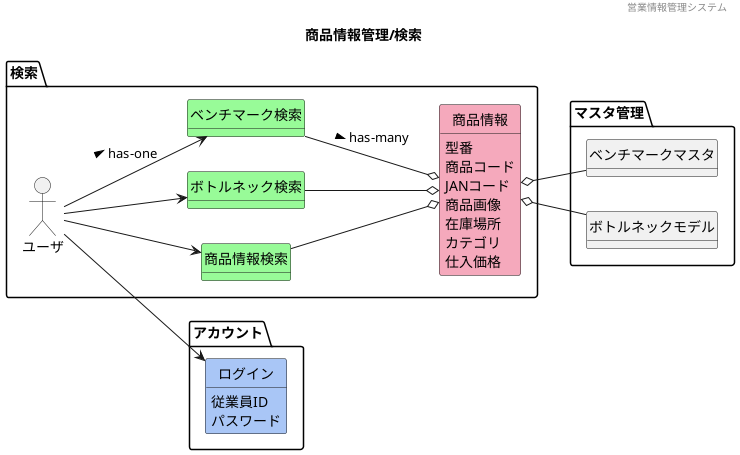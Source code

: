 @startuml images/商品情報管理/検索
' ヘッダー
header 営業情報管理システム
' タイトル
title 商品情報管理/検索
' 
hide circle
' 
hide method
left to right direction

package "アカウント"{
    class "ログイン" #A9C6F6
}
package "検索"{
'ユーザや外部システム
    mix_actor "ユーザ"
    class "商品情報検索" #98fb98
    class "ボトルネック検索" #98fb98
    class "ベンチマーク検索" #98fb98
    class "商品情報" #F5A9BC
}
    package "マスタ管理"{
        class "ベンチマークマスタ"
        class "ボトルネックモデル"
        }
    ' class "" #F5A9BC
    ' class "" #ffd700

    'モデル同士の関係
    ユーザ --> 商品情報検索
    ユーザ --> ボトルネック検索
    ユーザ --> ベンチマーク検索 : > has-one
    ユーザ --> ログイン
    商品情報検索 --o 商品情報
    ボトルネック検索 --o 商品情報
    ベンチマーク検索 --o 商品情報 : > has-many
    商品情報 o-- ボトルネックモデル
    商品情報 o-- ベンチマークマスタ

    'ドメインクラスの属性
    商品情報 : 型番
    商品情報 : 商品コード
    商品情報 : JANコード
    商品情報 : 商品画像
    商品情報 : 在庫場所
    商品情報 : カテゴリ
    商品情報 : 仕入価格
    ログイン : 従業員ID
    ログイン : パスワード
@enduml